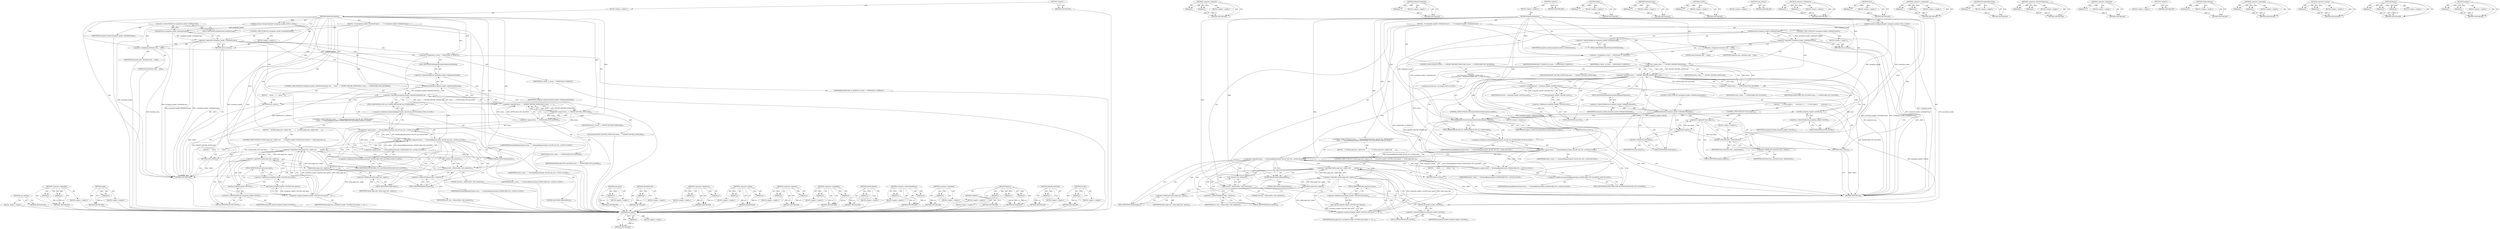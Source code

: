 digraph "emplace" {
vulnerable_162 [label=<(METHOD,web_contents)>];
vulnerable_163 [label=<(BLOCK,&lt;empty&gt;,&lt;empty&gt;)>];
vulnerable_164 [label=<(METHOD_RETURN,ANY)>];
vulnerable_116 [label=<(METHOD,&lt;operator&gt;.logicalAnd)>];
vulnerable_117 [label=<(PARAM,p1)>];
vulnerable_118 [label=<(PARAM,p2)>];
vulnerable_119 [label=<(BLOCK,&lt;empty&gt;,&lt;empty&gt;)>];
vulnerable_120 [label=<(METHOD_RETURN,ANY)>];
vulnerable_140 [label=<(METHOD,empty)>];
vulnerable_141 [label=<(PARAM,p1)>];
vulnerable_142 [label=<(BLOCK,&lt;empty&gt;,&lt;empty&gt;)>];
vulnerable_143 [label=<(METHOD_RETURN,ANY)>];
vulnerable_6 [label=<(METHOD,&lt;global&gt;)<SUB>1</SUB>>];
vulnerable_7 [label=<(BLOCK,&lt;empty&gt;,&lt;empty&gt;)<SUB>1</SUB>>];
vulnerable_8 [label=<(METHOD,DidStartNavigation)<SUB>1</SUB>>];
vulnerable_9 [label="<(PARAM,content::NavigationHandle* navigation_handle)<SUB>2</SUB>>"];
vulnerable_10 [label=<(BLOCK,{
  if (!navigation_handle-&gt;IsInMainFrame())
  ...,{
  if (!navigation_handle-&gt;IsInMainFrame())
  ...)<SUB>2</SUB>>];
vulnerable_11 [label=<(CONTROL_STRUCTURE,IF,if (!navigation_handle-&gt;IsInMainFrame()))<SUB>3</SUB>>];
vulnerable_12 [label=<(&lt;operator&gt;.logicalNot,!navigation_handle-&gt;IsInMainFrame())<SUB>3</SUB>>];
vulnerable_13 [label=<(IsInMainFrame,navigation_handle-&gt;IsInMainFrame())<SUB>3</SUB>>];
vulnerable_14 [label=<(&lt;operator&gt;.indirectFieldAccess,navigation_handle-&gt;IsInMainFrame)<SUB>3</SUB>>];
vulnerable_15 [label=<(IDENTIFIER,navigation_handle,navigation_handle-&gt;IsInMainFrame())<SUB>3</SUB>>];
vulnerable_16 [label=<(FIELD_IDENTIFIER,IsInMainFrame,IsInMainFrame)<SUB>3</SUB>>];
vulnerable_17 [label=<(BLOCK,&lt;empty&gt;,&lt;empty&gt;)<SUB>4</SUB>>];
vulnerable_18 [label=<(RETURN,return;,return;)<SUB>4</SUB>>];
vulnerable_19 [label=<(&lt;operator&gt;.assignment,download_seen_ = false)<SUB>6</SUB>>];
vulnerable_20 [label=<(IDENTIFIER,download_seen_,download_seen_ = false)<SUB>6</SUB>>];
vulnerable_21 [label=<(LITERAL,false,download_seen_ = false)<SUB>6</SUB>>];
vulnerable_22 [label=<(&lt;operator&gt;.assignment,ui_status_ = DOWNLOAD_UI_DEFAULT)<SUB>7</SUB>>];
vulnerable_23 [label=<(IDENTIFIER,ui_status_,ui_status_ = DOWNLOAD_UI_DEFAULT)<SUB>7</SUB>>];
vulnerable_24 [label=<(IDENTIFIER,DOWNLOAD_UI_DEFAULT,ui_status_ = DOWNLOAD_UI_DEFAULT)<SUB>7</SUB>>];
vulnerable_25 [label=<(CONTROL_STRUCTURE,IF,if (navigation_handle-&gt;IsRendererInitiated() &amp;&amp;
      (status_ == PROMPT_BEFORE_DOWNLOAD || status_ == DOWNLOADS_NOT_ALLOWED)))<SUB>9</SUB>>];
vulnerable_26 [label=<(&lt;operator&gt;.logicalAnd,navigation_handle-&gt;IsRendererInitiated() &amp;&amp;
   ...)<SUB>9</SUB>>];
vulnerable_27 [label=<(IsRendererInitiated,navigation_handle-&gt;IsRendererInitiated())<SUB>9</SUB>>];
vulnerable_28 [label=<(&lt;operator&gt;.indirectFieldAccess,navigation_handle-&gt;IsRendererInitiated)<SUB>9</SUB>>];
vulnerable_29 [label=<(IDENTIFIER,navigation_handle,navigation_handle-&gt;IsRendererInitiated())<SUB>9</SUB>>];
vulnerable_30 [label=<(FIELD_IDENTIFIER,IsRendererInitiated,IsRendererInitiated)<SUB>9</SUB>>];
vulnerable_31 [label=<(&lt;operator&gt;.logicalOr,status_ == PROMPT_BEFORE_DOWNLOAD || status_ ==...)<SUB>10</SUB>>];
vulnerable_32 [label=<(&lt;operator&gt;.equals,status_ == PROMPT_BEFORE_DOWNLOAD)<SUB>10</SUB>>];
vulnerable_33 [label=<(IDENTIFIER,status_,status_ == PROMPT_BEFORE_DOWNLOAD)<SUB>10</SUB>>];
vulnerable_34 [label=<(IDENTIFIER,PROMPT_BEFORE_DOWNLOAD,status_ == PROMPT_BEFORE_DOWNLOAD)<SUB>10</SUB>>];
vulnerable_35 [label=<(&lt;operator&gt;.equals,status_ == DOWNLOADS_NOT_ALLOWED)<SUB>10</SUB>>];
vulnerable_36 [label=<(IDENTIFIER,status_,status_ == DOWNLOADS_NOT_ALLOWED)<SUB>10</SUB>>];
vulnerable_37 [label=<(IDENTIFIER,DOWNLOADS_NOT_ALLOWED,status_ == DOWNLOADS_NOT_ALLOWED)<SUB>10</SUB>>];
vulnerable_38 [label=<(BLOCK,{
    return;
   },{
    return;
   })<SUB>10</SUB>>];
vulnerable_39 [label=<(RETURN,return;,return;)<SUB>11</SUB>>];
vulnerable_40 [label="<(CONTROL_STRUCTURE,IF,if (status_ == DownloadRequestLimiter::ALLOW_ALL_DOWNLOADS ||
      status_ == DownloadRequestLimiter::DOWNLOADS_NOT_ALLOWED))<SUB>14</SUB>>"];
vulnerable_41 [label="<(&lt;operator&gt;.logicalOr,status_ == DownloadRequestLimiter::ALLOW_ALL_DO...)<SUB>14</SUB>>"];
vulnerable_42 [label="<(&lt;operator&gt;.equals,status_ == DownloadRequestLimiter::ALLOW_ALL_DO...)<SUB>14</SUB>>"];
vulnerable_43 [label="<(IDENTIFIER,status_,status_ == DownloadRequestLimiter::ALLOW_ALL_DO...)<SUB>14</SUB>>"];
vulnerable_44 [label="<(&lt;operator&gt;.fieldAccess,DownloadRequestLimiter::ALLOW_ALL_DOWNLOADS)<SUB>14</SUB>>"];
vulnerable_45 [label="<(IDENTIFIER,DownloadRequestLimiter,status_ == DownloadRequestLimiter::ALLOW_ALL_DO...)<SUB>14</SUB>>"];
vulnerable_46 [label=<(FIELD_IDENTIFIER,ALLOW_ALL_DOWNLOADS,ALLOW_ALL_DOWNLOADS)<SUB>14</SUB>>];
vulnerable_47 [label="<(&lt;operator&gt;.equals,status_ == DownloadRequestLimiter::DOWNLOADS_NO...)<SUB>15</SUB>>"];
vulnerable_48 [label="<(IDENTIFIER,status_,status_ == DownloadRequestLimiter::DOWNLOADS_NO...)<SUB>15</SUB>>"];
vulnerable_49 [label="<(&lt;operator&gt;.fieldAccess,DownloadRequestLimiter::DOWNLOADS_NOT_ALLOWED)<SUB>15</SUB>>"];
vulnerable_50 [label="<(IDENTIFIER,DownloadRequestLimiter,status_ == DownloadRequestLimiter::DOWNLOADS_NO...)<SUB>15</SUB>>"];
vulnerable_51 [label=<(FIELD_IDENTIFIER,DOWNLOADS_NOT_ALLOWED,DOWNLOADS_NOT_ALLOWED)<SUB>15</SUB>>];
vulnerable_52 [label=<(BLOCK,{
    if (!initial_page_host_.empty() &amp;&amp;
      ...,{
    if (!initial_page_host_.empty() &amp;&amp;
      ...)<SUB>15</SUB>>];
vulnerable_53 [label=<(CONTROL_STRUCTURE,IF,if (!initial_page_host_.empty() &amp;&amp;
        navigation_handle-&gt;GetURL().host_piece() == initial_page_host_))<SUB>16</SUB>>];
vulnerable_54 [label=<(&lt;operator&gt;.logicalAnd,!initial_page_host_.empty() &amp;&amp;
        navigati...)<SUB>16</SUB>>];
vulnerable_55 [label=<(&lt;operator&gt;.logicalNot,!initial_page_host_.empty())<SUB>16</SUB>>];
vulnerable_56 [label=<(empty,initial_page_host_.empty())<SUB>16</SUB>>];
vulnerable_57 [label=<(&lt;operator&gt;.fieldAccess,initial_page_host_.empty)<SUB>16</SUB>>];
vulnerable_58 [label=<(IDENTIFIER,initial_page_host_,initial_page_host_.empty())<SUB>16</SUB>>];
vulnerable_59 [label=<(FIELD_IDENTIFIER,empty,empty)<SUB>16</SUB>>];
vulnerable_60 [label=<(&lt;operator&gt;.equals,navigation_handle-&gt;GetURL().host_piece() == ini...)<SUB>17</SUB>>];
vulnerable_61 [label=<(host_piece,navigation_handle-&gt;GetURL().host_piece())<SUB>17</SUB>>];
vulnerable_62 [label=<(&lt;operator&gt;.fieldAccess,navigation_handle-&gt;GetURL().host_piece)<SUB>17</SUB>>];
vulnerable_63 [label=<(GetURL,navigation_handle-&gt;GetURL())<SUB>17</SUB>>];
vulnerable_64 [label=<(&lt;operator&gt;.indirectFieldAccess,navigation_handle-&gt;GetURL)<SUB>17</SUB>>];
vulnerable_65 [label=<(IDENTIFIER,navigation_handle,navigation_handle-&gt;GetURL())<SUB>17</SUB>>];
vulnerable_66 [label=<(FIELD_IDENTIFIER,GetURL,GetURL)<SUB>17</SUB>>];
vulnerable_67 [label=<(FIELD_IDENTIFIER,host_piece,host_piece)<SUB>17</SUB>>];
vulnerable_68 [label=<(IDENTIFIER,initial_page_host_,navigation_handle-&gt;GetURL().host_piece() == ini...)<SUB>17</SUB>>];
vulnerable_69 [label=<(BLOCK,{
      return;
    },{
      return;
    })<SUB>17</SUB>>];
vulnerable_70 [label=<(RETURN,return;,return;)<SUB>18</SUB>>];
vulnerable_71 [label=<(NotifyCallbacks,NotifyCallbacks(false))<SUB>22</SUB>>];
vulnerable_72 [label=<(LITERAL,false,NotifyCallbacks(false))<SUB>22</SUB>>];
vulnerable_73 [label=<(Remove,host_-&gt;Remove(this, web_contents()))<SUB>23</SUB>>];
vulnerable_74 [label=<(&lt;operator&gt;.indirectFieldAccess,host_-&gt;Remove)<SUB>23</SUB>>];
vulnerable_75 [label=<(IDENTIFIER,host_,host_-&gt;Remove(this, web_contents()))<SUB>23</SUB>>];
vulnerable_76 [label=<(FIELD_IDENTIFIER,Remove,Remove)<SUB>23</SUB>>];
vulnerable_77 [label=<(LITERAL,this,host_-&gt;Remove(this, web_contents()))<SUB>23</SUB>>];
vulnerable_78 [label=<(web_contents,web_contents())<SUB>23</SUB>>];
vulnerable_79 [label=<(METHOD_RETURN,void)<SUB>1</SUB>>];
vulnerable_81 [label=<(METHOD_RETURN,ANY)<SUB>1</SUB>>];
vulnerable_144 [label=<(METHOD,host_piece)>];
vulnerable_145 [label=<(PARAM,p1)>];
vulnerable_146 [label=<(BLOCK,&lt;empty&gt;,&lt;empty&gt;)>];
vulnerable_147 [label=<(METHOD_RETURN,ANY)>];
vulnerable_102 [label=<(METHOD,IsInMainFrame)>];
vulnerable_103 [label=<(PARAM,p1)>];
vulnerable_104 [label=<(BLOCK,&lt;empty&gt;,&lt;empty&gt;)>];
vulnerable_105 [label=<(METHOD_RETURN,ANY)>];
vulnerable_135 [label=<(METHOD,&lt;operator&gt;.fieldAccess)>];
vulnerable_136 [label=<(PARAM,p1)>];
vulnerable_137 [label=<(PARAM,p2)>];
vulnerable_138 [label=<(BLOCK,&lt;empty&gt;,&lt;empty&gt;)>];
vulnerable_139 [label=<(METHOD_RETURN,ANY)>];
vulnerable_130 [label=<(METHOD,&lt;operator&gt;.equals)>];
vulnerable_131 [label=<(PARAM,p1)>];
vulnerable_132 [label=<(PARAM,p2)>];
vulnerable_133 [label=<(BLOCK,&lt;empty&gt;,&lt;empty&gt;)>];
vulnerable_134 [label=<(METHOD_RETURN,ANY)>];
vulnerable_125 [label=<(METHOD,&lt;operator&gt;.logicalOr)>];
vulnerable_126 [label=<(PARAM,p1)>];
vulnerable_127 [label=<(PARAM,p2)>];
vulnerable_128 [label=<(BLOCK,&lt;empty&gt;,&lt;empty&gt;)>];
vulnerable_129 [label=<(METHOD_RETURN,ANY)>];
vulnerable_111 [label=<(METHOD,&lt;operator&gt;.assignment)>];
vulnerable_112 [label=<(PARAM,p1)>];
vulnerable_113 [label=<(PARAM,p2)>];
vulnerable_114 [label=<(BLOCK,&lt;empty&gt;,&lt;empty&gt;)>];
vulnerable_115 [label=<(METHOD_RETURN,ANY)>];
vulnerable_152 [label=<(METHOD,NotifyCallbacks)>];
vulnerable_153 [label=<(PARAM,p1)>];
vulnerable_154 [label=<(BLOCK,&lt;empty&gt;,&lt;empty&gt;)>];
vulnerable_155 [label=<(METHOD_RETURN,ANY)>];
vulnerable_106 [label=<(METHOD,&lt;operator&gt;.indirectFieldAccess)>];
vulnerable_107 [label=<(PARAM,p1)>];
vulnerable_108 [label=<(PARAM,p2)>];
vulnerable_109 [label=<(BLOCK,&lt;empty&gt;,&lt;empty&gt;)>];
vulnerable_110 [label=<(METHOD_RETURN,ANY)>];
vulnerable_98 [label=<(METHOD,&lt;operator&gt;.logicalNot)>];
vulnerable_99 [label=<(PARAM,p1)>];
vulnerable_100 [label=<(BLOCK,&lt;empty&gt;,&lt;empty&gt;)>];
vulnerable_101 [label=<(METHOD_RETURN,ANY)>];
vulnerable_92 [label=<(METHOD,&lt;global&gt;)<SUB>1</SUB>>];
vulnerable_93 [label=<(BLOCK,&lt;empty&gt;,&lt;empty&gt;)>];
vulnerable_94 [label=<(METHOD_RETURN,ANY)>];
vulnerable_156 [label=<(METHOD,Remove)>];
vulnerable_157 [label=<(PARAM,p1)>];
vulnerable_158 [label=<(PARAM,p2)>];
vulnerable_159 [label=<(PARAM,p3)>];
vulnerable_160 [label=<(BLOCK,&lt;empty&gt;,&lt;empty&gt;)>];
vulnerable_161 [label=<(METHOD_RETURN,ANY)>];
vulnerable_121 [label=<(METHOD,IsRendererInitiated)>];
vulnerable_122 [label=<(PARAM,p1)>];
vulnerable_123 [label=<(BLOCK,&lt;empty&gt;,&lt;empty&gt;)>];
vulnerable_124 [label=<(METHOD_RETURN,ANY)>];
vulnerable_148 [label=<(METHOD,GetURL)>];
vulnerable_149 [label=<(PARAM,p1)>];
vulnerable_150 [label=<(BLOCK,&lt;empty&gt;,&lt;empty&gt;)>];
vulnerable_151 [label=<(METHOD_RETURN,ANY)>];
fixed_191 [label=<(METHOD,host_piece)>];
fixed_192 [label=<(PARAM,p1)>];
fixed_193 [label=<(BLOCK,&lt;empty&gt;,&lt;empty&gt;)>];
fixed_194 [label=<(METHOD_RETURN,ANY)>];
fixed_146 [label=<(METHOD,&lt;operator&gt;.logicalOr)>];
fixed_147 [label=<(PARAM,p1)>];
fixed_148 [label=<(PARAM,p2)>];
fixed_149 [label=<(BLOCK,&lt;empty&gt;,&lt;empty&gt;)>];
fixed_150 [label=<(METHOD_RETURN,ANY)>];
fixed_169 [label=<(METHOD,IsRendererInitiated)>];
fixed_170 [label=<(PARAM,p1)>];
fixed_171 [label=<(BLOCK,&lt;empty&gt;,&lt;empty&gt;)>];
fixed_172 [label=<(METHOD_RETURN,ANY)>];
fixed_6 [label=<(METHOD,&lt;global&gt;)<SUB>1</SUB>>];
fixed_7 [label=<(BLOCK,&lt;empty&gt;,&lt;empty&gt;)<SUB>1</SUB>>];
fixed_8 [label=<(METHOD,DidStartNavigation)<SUB>1</SUB>>];
fixed_9 [label="<(PARAM,content::NavigationHandle* navigation_handle)<SUB>2</SUB>>"];
fixed_10 [label=<(BLOCK,{
  if (!navigation_handle-&gt;IsInMainFrame())
  ...,{
  if (!navigation_handle-&gt;IsInMainFrame())
  ...)<SUB>2</SUB>>];
fixed_11 [label=<(CONTROL_STRUCTURE,IF,if (!navigation_handle-&gt;IsInMainFrame()))<SUB>3</SUB>>];
fixed_12 [label=<(&lt;operator&gt;.logicalNot,!navigation_handle-&gt;IsInMainFrame())<SUB>3</SUB>>];
fixed_13 [label=<(IsInMainFrame,navigation_handle-&gt;IsInMainFrame())<SUB>3</SUB>>];
fixed_14 [label=<(&lt;operator&gt;.indirectFieldAccess,navigation_handle-&gt;IsInMainFrame)<SUB>3</SUB>>];
fixed_15 [label=<(IDENTIFIER,navigation_handle,navigation_handle-&gt;IsInMainFrame())<SUB>3</SUB>>];
fixed_16 [label=<(FIELD_IDENTIFIER,IsInMainFrame,IsInMainFrame)<SUB>3</SUB>>];
fixed_17 [label=<(BLOCK,&lt;empty&gt;,&lt;empty&gt;)<SUB>4</SUB>>];
fixed_18 [label=<(RETURN,return;,return;)<SUB>4</SUB>>];
fixed_19 [label=<(&lt;operator&gt;.assignment,download_seen_ = false)<SUB>6</SUB>>];
fixed_20 [label=<(IDENTIFIER,download_seen_,download_seen_ = false)<SUB>6</SUB>>];
fixed_21 [label=<(LITERAL,false,download_seen_ = false)<SUB>6</SUB>>];
fixed_22 [label=<(&lt;operator&gt;.assignment,ui_status_ = DOWNLOAD_UI_DEFAULT)<SUB>7</SUB>>];
fixed_23 [label=<(IDENTIFIER,ui_status_,ui_status_ = DOWNLOAD_UI_DEFAULT)<SUB>7</SUB>>];
fixed_24 [label=<(IDENTIFIER,DOWNLOAD_UI_DEFAULT,ui_status_ = DOWNLOAD_UI_DEFAULT)<SUB>7</SUB>>];
fixed_25 [label=<(CONTROL_STRUCTURE,IF,if (status_ == PROMPT_BEFORE_DOWNLOAD || status_ == DOWNLOADS_NOT_ALLOWED))<SUB>9</SUB>>];
fixed_26 [label=<(&lt;operator&gt;.logicalOr,status_ == PROMPT_BEFORE_DOWNLOAD || status_ ==...)<SUB>9</SUB>>];
fixed_27 [label=<(&lt;operator&gt;.equals,status_ == PROMPT_BEFORE_DOWNLOAD)<SUB>9</SUB>>];
fixed_28 [label=<(IDENTIFIER,status_,status_ == PROMPT_BEFORE_DOWNLOAD)<SUB>9</SUB>>];
fixed_29 [label=<(IDENTIFIER,PROMPT_BEFORE_DOWNLOAD,status_ == PROMPT_BEFORE_DOWNLOAD)<SUB>9</SUB>>];
fixed_30 [label=<(&lt;operator&gt;.equals,status_ == DOWNLOADS_NOT_ALLOWED)<SUB>9</SUB>>];
fixed_31 [label=<(IDENTIFIER,status_,status_ == DOWNLOADS_NOT_ALLOWED)<SUB>9</SUB>>];
fixed_32 [label=<(IDENTIFIER,DOWNLOADS_NOT_ALLOWED,status_ == DOWNLOADS_NOT_ALLOWED)<SUB>9</SUB>>];
fixed_33 [label="<(BLOCK,{
    std::string host = navigation_handle-&gt;Get...,{
    std::string host = navigation_handle-&gt;Get...)<SUB>9</SUB>>"];
fixed_34 [label="<(LOCAL,std.string host: std.string)<SUB>10</SUB>>"];
fixed_35 [label=<(&lt;operator&gt;.assignment,host = navigation_handle-&gt;GetURL().host())<SUB>10</SUB>>];
fixed_36 [label=<(IDENTIFIER,host,host = navigation_handle-&gt;GetURL().host())<SUB>10</SUB>>];
fixed_37 [label=<(host,navigation_handle-&gt;GetURL().host())<SUB>10</SUB>>];
fixed_38 [label=<(&lt;operator&gt;.fieldAccess,navigation_handle-&gt;GetURL().host)<SUB>10</SUB>>];
fixed_39 [label=<(GetURL,navigation_handle-&gt;GetURL())<SUB>10</SUB>>];
fixed_40 [label=<(&lt;operator&gt;.indirectFieldAccess,navigation_handle-&gt;GetURL)<SUB>10</SUB>>];
fixed_41 [label=<(IDENTIFIER,navigation_handle,navigation_handle-&gt;GetURL())<SUB>10</SUB>>];
fixed_42 [label=<(FIELD_IDENTIFIER,GetURL,GetURL)<SUB>10</SUB>>];
fixed_43 [label=<(FIELD_IDENTIFIER,host,host)<SUB>10</SUB>>];
fixed_44 [label=<(CONTROL_STRUCTURE,IF,if (navigation_handle-&gt;IsRendererInitiated()))<SUB>15</SUB>>];
fixed_45 [label=<(IsRendererInitiated,navigation_handle-&gt;IsRendererInitiated())<SUB>15</SUB>>];
fixed_46 [label=<(&lt;operator&gt;.indirectFieldAccess,navigation_handle-&gt;IsRendererInitiated)<SUB>15</SUB>>];
fixed_47 [label=<(IDENTIFIER,navigation_handle,navigation_handle-&gt;IsRendererInitiated())<SUB>15</SUB>>];
fixed_48 [label=<(FIELD_IDENTIFIER,IsRendererInitiated,IsRendererInitiated)<SUB>15</SUB>>];
fixed_49 [label=<(BLOCK,{
      if (!host.empty())
        restricted_h...,{
      if (!host.empty())
        restricted_h...)<SUB>15</SUB>>];
fixed_50 [label=<(CONTROL_STRUCTURE,IF,if (!host.empty()))<SUB>16</SUB>>];
fixed_51 [label=<(&lt;operator&gt;.logicalNot,!host.empty())<SUB>16</SUB>>];
fixed_52 [label=<(empty,host.empty())<SUB>16</SUB>>];
fixed_53 [label=<(&lt;operator&gt;.fieldAccess,host.empty)<SUB>16</SUB>>];
fixed_54 [label=<(IDENTIFIER,host,host.empty())<SUB>16</SUB>>];
fixed_55 [label=<(FIELD_IDENTIFIER,empty,empty)<SUB>16</SUB>>];
fixed_56 [label=<(BLOCK,&lt;empty&gt;,&lt;empty&gt;)<SUB>17</SUB>>];
fixed_57 [label=<(emplace,restricted_hosts_.emplace(host))<SUB>17</SUB>>];
fixed_58 [label=<(&lt;operator&gt;.fieldAccess,restricted_hosts_.emplace)<SUB>17</SUB>>];
fixed_59 [label=<(IDENTIFIER,restricted_hosts_,restricted_hosts_.emplace(host))<SUB>17</SUB>>];
fixed_60 [label=<(FIELD_IDENTIFIER,emplace,emplace)<SUB>17</SUB>>];
fixed_61 [label=<(IDENTIFIER,host,restricted_hosts_.emplace(host))<SUB>17</SUB>>];
fixed_62 [label=<(RETURN,return;,return;)<SUB>18</SUB>>];
fixed_63 [label=<(CONTROL_STRUCTURE,IF,if (IsNavigationRestricted(navigation_handle)))<SUB>24</SUB>>];
fixed_64 [label=<(IsNavigationRestricted,IsNavigationRestricted(navigation_handle))<SUB>24</SUB>>];
fixed_65 [label=<(IDENTIFIER,navigation_handle,IsNavigationRestricted(navigation_handle))<SUB>24</SUB>>];
fixed_66 [label=<(BLOCK,&lt;empty&gt;,&lt;empty&gt;)<SUB>25</SUB>>];
fixed_67 [label=<(RETURN,return;,return;)<SUB>25</SUB>>];
fixed_68 [label="<(CONTROL_STRUCTURE,IF,if (status_ == DownloadRequestLimiter::ALLOW_ALL_DOWNLOADS ||
      status_ == DownloadRequestLimiter::DOWNLOADS_NOT_ALLOWED))<SUB>28</SUB>>"];
fixed_69 [label="<(&lt;operator&gt;.logicalOr,status_ == DownloadRequestLimiter::ALLOW_ALL_DO...)<SUB>28</SUB>>"];
fixed_70 [label="<(&lt;operator&gt;.equals,status_ == DownloadRequestLimiter::ALLOW_ALL_DO...)<SUB>28</SUB>>"];
fixed_71 [label="<(IDENTIFIER,status_,status_ == DownloadRequestLimiter::ALLOW_ALL_DO...)<SUB>28</SUB>>"];
fixed_72 [label="<(&lt;operator&gt;.fieldAccess,DownloadRequestLimiter::ALLOW_ALL_DOWNLOADS)<SUB>28</SUB>>"];
fixed_73 [label="<(IDENTIFIER,DownloadRequestLimiter,status_ == DownloadRequestLimiter::ALLOW_ALL_DO...)<SUB>28</SUB>>"];
fixed_74 [label=<(FIELD_IDENTIFIER,ALLOW_ALL_DOWNLOADS,ALLOW_ALL_DOWNLOADS)<SUB>28</SUB>>];
fixed_75 [label="<(&lt;operator&gt;.equals,status_ == DownloadRequestLimiter::DOWNLOADS_NO...)<SUB>29</SUB>>"];
fixed_76 [label="<(IDENTIFIER,status_,status_ == DownloadRequestLimiter::DOWNLOADS_NO...)<SUB>29</SUB>>"];
fixed_77 [label="<(&lt;operator&gt;.fieldAccess,DownloadRequestLimiter::DOWNLOADS_NOT_ALLOWED)<SUB>29</SUB>>"];
fixed_78 [label="<(IDENTIFIER,DownloadRequestLimiter,status_ == DownloadRequestLimiter::DOWNLOADS_NO...)<SUB>29</SUB>>"];
fixed_79 [label=<(FIELD_IDENTIFIER,DOWNLOADS_NOT_ALLOWED,DOWNLOADS_NOT_ALLOWED)<SUB>29</SUB>>];
fixed_80 [label=<(BLOCK,{
    if (!initial_page_host_.empty() &amp;&amp;
      ...,{
    if (!initial_page_host_.empty() &amp;&amp;
      ...)<SUB>29</SUB>>];
fixed_81 [label=<(CONTROL_STRUCTURE,IF,if (!initial_page_host_.empty() &amp;&amp;
        navigation_handle-&gt;GetURL().host_piece() == initial_page_host_))<SUB>30</SUB>>];
fixed_82 [label=<(&lt;operator&gt;.logicalAnd,!initial_page_host_.empty() &amp;&amp;
        navigati...)<SUB>30</SUB>>];
fixed_83 [label=<(&lt;operator&gt;.logicalNot,!initial_page_host_.empty())<SUB>30</SUB>>];
fixed_84 [label=<(empty,initial_page_host_.empty())<SUB>30</SUB>>];
fixed_85 [label=<(&lt;operator&gt;.fieldAccess,initial_page_host_.empty)<SUB>30</SUB>>];
fixed_86 [label=<(IDENTIFIER,initial_page_host_,initial_page_host_.empty())<SUB>30</SUB>>];
fixed_87 [label=<(FIELD_IDENTIFIER,empty,empty)<SUB>30</SUB>>];
fixed_88 [label=<(&lt;operator&gt;.equals,navigation_handle-&gt;GetURL().host_piece() == ini...)<SUB>31</SUB>>];
fixed_89 [label=<(host_piece,navigation_handle-&gt;GetURL().host_piece())<SUB>31</SUB>>];
fixed_90 [label=<(&lt;operator&gt;.fieldAccess,navigation_handle-&gt;GetURL().host_piece)<SUB>31</SUB>>];
fixed_91 [label=<(GetURL,navigation_handle-&gt;GetURL())<SUB>31</SUB>>];
fixed_92 [label=<(&lt;operator&gt;.indirectFieldAccess,navigation_handle-&gt;GetURL)<SUB>31</SUB>>];
fixed_93 [label=<(IDENTIFIER,navigation_handle,navigation_handle-&gt;GetURL())<SUB>31</SUB>>];
fixed_94 [label=<(FIELD_IDENTIFIER,GetURL,GetURL)<SUB>31</SUB>>];
fixed_95 [label=<(FIELD_IDENTIFIER,host_piece,host_piece)<SUB>31</SUB>>];
fixed_96 [label=<(IDENTIFIER,initial_page_host_,navigation_handle-&gt;GetURL().host_piece() == ini...)<SUB>31</SUB>>];
fixed_97 [label=<(BLOCK,{
      return;
    },{
      return;
    })<SUB>31</SUB>>];
fixed_98 [label=<(RETURN,return;,return;)<SUB>32</SUB>>];
fixed_99 [label=<(NotifyCallbacks,NotifyCallbacks(false))<SUB>36</SUB>>];
fixed_100 [label=<(LITERAL,false,NotifyCallbacks(false))<SUB>36</SUB>>];
fixed_101 [label=<(Remove,host_-&gt;Remove(this, web_contents()))<SUB>37</SUB>>];
fixed_102 [label=<(&lt;operator&gt;.indirectFieldAccess,host_-&gt;Remove)<SUB>37</SUB>>];
fixed_103 [label=<(IDENTIFIER,host_,host_-&gt;Remove(this, web_contents()))<SUB>37</SUB>>];
fixed_104 [label=<(FIELD_IDENTIFIER,Remove,Remove)<SUB>37</SUB>>];
fixed_105 [label=<(LITERAL,this,host_-&gt;Remove(this, web_contents()))<SUB>37</SUB>>];
fixed_106 [label=<(web_contents,web_contents())<SUB>37</SUB>>];
fixed_107 [label=<(METHOD_RETURN,void)<SUB>1</SUB>>];
fixed_109 [label=<(METHOD_RETURN,ANY)<SUB>1</SUB>>];
fixed_173 [label=<(METHOD,empty)>];
fixed_174 [label=<(PARAM,p1)>];
fixed_175 [label=<(BLOCK,&lt;empty&gt;,&lt;empty&gt;)>];
fixed_176 [label=<(METHOD_RETURN,ANY)>];
fixed_132 [label=<(METHOD,IsInMainFrame)>];
fixed_133 [label=<(PARAM,p1)>];
fixed_134 [label=<(BLOCK,&lt;empty&gt;,&lt;empty&gt;)>];
fixed_135 [label=<(METHOD_RETURN,ANY)>];
fixed_165 [label=<(METHOD,GetURL)>];
fixed_166 [label=<(PARAM,p1)>];
fixed_167 [label=<(BLOCK,&lt;empty&gt;,&lt;empty&gt;)>];
fixed_168 [label=<(METHOD_RETURN,ANY)>];
fixed_205 [label=<(METHOD,web_contents)>];
fixed_206 [label=<(BLOCK,&lt;empty&gt;,&lt;empty&gt;)>];
fixed_207 [label=<(METHOD_RETURN,ANY)>];
fixed_160 [label=<(METHOD,&lt;operator&gt;.fieldAccess)>];
fixed_161 [label=<(PARAM,p1)>];
fixed_162 [label=<(PARAM,p2)>];
fixed_163 [label=<(BLOCK,&lt;empty&gt;,&lt;empty&gt;)>];
fixed_164 [label=<(METHOD_RETURN,ANY)>];
fixed_156 [label=<(METHOD,host)>];
fixed_157 [label=<(PARAM,p1)>];
fixed_158 [label=<(BLOCK,&lt;empty&gt;,&lt;empty&gt;)>];
fixed_159 [label=<(METHOD_RETURN,ANY)>];
fixed_141 [label=<(METHOD,&lt;operator&gt;.assignment)>];
fixed_142 [label=<(PARAM,p1)>];
fixed_143 [label=<(PARAM,p2)>];
fixed_144 [label=<(BLOCK,&lt;empty&gt;,&lt;empty&gt;)>];
fixed_145 [label=<(METHOD_RETURN,ANY)>];
fixed_182 [label=<(METHOD,IsNavigationRestricted)>];
fixed_183 [label=<(PARAM,p1)>];
fixed_184 [label=<(BLOCK,&lt;empty&gt;,&lt;empty&gt;)>];
fixed_185 [label=<(METHOD_RETURN,ANY)>];
fixed_136 [label=<(METHOD,&lt;operator&gt;.indirectFieldAccess)>];
fixed_137 [label=<(PARAM,p1)>];
fixed_138 [label=<(PARAM,p2)>];
fixed_139 [label=<(BLOCK,&lt;empty&gt;,&lt;empty&gt;)>];
fixed_140 [label=<(METHOD_RETURN,ANY)>];
fixed_128 [label=<(METHOD,&lt;operator&gt;.logicalNot)>];
fixed_129 [label=<(PARAM,p1)>];
fixed_130 [label=<(BLOCK,&lt;empty&gt;,&lt;empty&gt;)>];
fixed_131 [label=<(METHOD_RETURN,ANY)>];
fixed_122 [label=<(METHOD,&lt;global&gt;)<SUB>1</SUB>>];
fixed_123 [label=<(BLOCK,&lt;empty&gt;,&lt;empty&gt;)>];
fixed_124 [label=<(METHOD_RETURN,ANY)>];
fixed_195 [label=<(METHOD,NotifyCallbacks)>];
fixed_196 [label=<(PARAM,p1)>];
fixed_197 [label=<(BLOCK,&lt;empty&gt;,&lt;empty&gt;)>];
fixed_198 [label=<(METHOD_RETURN,ANY)>];
fixed_186 [label=<(METHOD,&lt;operator&gt;.logicalAnd)>];
fixed_187 [label=<(PARAM,p1)>];
fixed_188 [label=<(PARAM,p2)>];
fixed_189 [label=<(BLOCK,&lt;empty&gt;,&lt;empty&gt;)>];
fixed_190 [label=<(METHOD_RETURN,ANY)>];
fixed_151 [label=<(METHOD,&lt;operator&gt;.equals)>];
fixed_152 [label=<(PARAM,p1)>];
fixed_153 [label=<(PARAM,p2)>];
fixed_154 [label=<(BLOCK,&lt;empty&gt;,&lt;empty&gt;)>];
fixed_155 [label=<(METHOD_RETURN,ANY)>];
fixed_199 [label=<(METHOD,Remove)>];
fixed_200 [label=<(PARAM,p1)>];
fixed_201 [label=<(PARAM,p2)>];
fixed_202 [label=<(PARAM,p3)>];
fixed_203 [label=<(BLOCK,&lt;empty&gt;,&lt;empty&gt;)>];
fixed_204 [label=<(METHOD_RETURN,ANY)>];
fixed_177 [label=<(METHOD,emplace)>];
fixed_178 [label=<(PARAM,p1)>];
fixed_179 [label=<(PARAM,p2)>];
fixed_180 [label=<(BLOCK,&lt;empty&gt;,&lt;empty&gt;)>];
fixed_181 [label=<(METHOD_RETURN,ANY)>];
vulnerable_162 -> vulnerable_163  [key=0, label="AST: "];
vulnerable_162 -> vulnerable_164  [key=0, label="AST: "];
vulnerable_162 -> vulnerable_164  [key=1, label="CFG: "];
vulnerable_163 -> fixed_191  [key=0];
vulnerable_164 -> fixed_191  [key=0];
vulnerable_116 -> vulnerable_117  [key=0, label="AST: "];
vulnerable_116 -> vulnerable_117  [key=1, label="DDG: "];
vulnerable_116 -> vulnerable_119  [key=0, label="AST: "];
vulnerable_116 -> vulnerable_118  [key=0, label="AST: "];
vulnerable_116 -> vulnerable_118  [key=1, label="DDG: "];
vulnerable_116 -> vulnerable_120  [key=0, label="AST: "];
vulnerable_116 -> vulnerable_120  [key=1, label="CFG: "];
vulnerable_117 -> vulnerable_120  [key=0, label="DDG: p1"];
vulnerable_118 -> vulnerable_120  [key=0, label="DDG: p2"];
vulnerable_119 -> fixed_191  [key=0];
vulnerable_120 -> fixed_191  [key=0];
vulnerable_140 -> vulnerable_141  [key=0, label="AST: "];
vulnerable_140 -> vulnerable_141  [key=1, label="DDG: "];
vulnerable_140 -> vulnerable_142  [key=0, label="AST: "];
vulnerable_140 -> vulnerable_143  [key=0, label="AST: "];
vulnerable_140 -> vulnerable_143  [key=1, label="CFG: "];
vulnerable_141 -> vulnerable_143  [key=0, label="DDG: p1"];
vulnerable_142 -> fixed_191  [key=0];
vulnerable_143 -> fixed_191  [key=0];
vulnerable_6 -> vulnerable_7  [key=0, label="AST: "];
vulnerable_6 -> vulnerable_81  [key=0, label="AST: "];
vulnerable_6 -> vulnerable_81  [key=1, label="CFG: "];
vulnerable_7 -> vulnerable_8  [key=0, label="AST: "];
vulnerable_8 -> vulnerable_9  [key=0, label="AST: "];
vulnerable_8 -> vulnerable_9  [key=1, label="DDG: "];
vulnerable_8 -> vulnerable_10  [key=0, label="AST: "];
vulnerable_8 -> vulnerable_79  [key=0, label="AST: "];
vulnerable_8 -> vulnerable_16  [key=0, label="CFG: "];
vulnerable_8 -> vulnerable_19  [key=0, label="DDG: "];
vulnerable_8 -> vulnerable_22  [key=0, label="DDG: "];
vulnerable_8 -> vulnerable_71  [key=0, label="DDG: "];
vulnerable_8 -> vulnerable_73  [key=0, label="DDG: "];
vulnerable_8 -> vulnerable_18  [key=0, label="DDG: "];
vulnerable_8 -> vulnerable_39  [key=0, label="DDG: "];
vulnerable_8 -> vulnerable_42  [key=0, label="DDG: "];
vulnerable_8 -> vulnerable_47  [key=0, label="DDG: "];
vulnerable_8 -> vulnerable_32  [key=0, label="DDG: "];
vulnerable_8 -> vulnerable_35  [key=0, label="DDG: "];
vulnerable_8 -> vulnerable_70  [key=0, label="DDG: "];
vulnerable_8 -> vulnerable_60  [key=0, label="DDG: "];
vulnerable_9 -> vulnerable_79  [key=0, label="DDG: navigation_handle"];
vulnerable_9 -> vulnerable_13  [key=0, label="DDG: navigation_handle"];
vulnerable_9 -> vulnerable_27  [key=0, label="DDG: navigation_handle"];
vulnerable_9 -> vulnerable_63  [key=0, label="DDG: navigation_handle"];
vulnerable_10 -> vulnerable_11  [key=0, label="AST: "];
vulnerable_10 -> vulnerable_19  [key=0, label="AST: "];
vulnerable_10 -> vulnerable_22  [key=0, label="AST: "];
vulnerable_10 -> vulnerable_25  [key=0, label="AST: "];
vulnerable_10 -> vulnerable_40  [key=0, label="AST: "];
vulnerable_10 -> vulnerable_71  [key=0, label="AST: "];
vulnerable_10 -> vulnerable_73  [key=0, label="AST: "];
vulnerable_11 -> vulnerable_12  [key=0, label="AST: "];
vulnerable_11 -> vulnerable_17  [key=0, label="AST: "];
vulnerable_12 -> vulnerable_13  [key=0, label="AST: "];
vulnerable_12 -> vulnerable_18  [key=0, label="CFG: "];
vulnerable_12 -> vulnerable_18  [key=1, label="CDG: "];
vulnerable_12 -> vulnerable_19  [key=0, label="CFG: "];
vulnerable_12 -> vulnerable_19  [key=1, label="CDG: "];
vulnerable_12 -> vulnerable_79  [key=0, label="DDG: navigation_handle-&gt;IsInMainFrame()"];
vulnerable_12 -> vulnerable_79  [key=1, label="DDG: !navigation_handle-&gt;IsInMainFrame()"];
vulnerable_12 -> vulnerable_30  [key=0, label="CDG: "];
vulnerable_12 -> vulnerable_26  [key=0, label="CDG: "];
vulnerable_12 -> vulnerable_28  [key=0, label="CDG: "];
vulnerable_12 -> vulnerable_22  [key=0, label="CDG: "];
vulnerable_12 -> vulnerable_27  [key=0, label="CDG: "];
vulnerable_13 -> vulnerable_14  [key=0, label="AST: "];
vulnerable_13 -> vulnerable_12  [key=0, label="CFG: "];
vulnerable_13 -> vulnerable_12  [key=1, label="DDG: navigation_handle-&gt;IsInMainFrame"];
vulnerable_13 -> vulnerable_79  [key=0, label="DDG: navigation_handle-&gt;IsInMainFrame"];
vulnerable_14 -> vulnerable_15  [key=0, label="AST: "];
vulnerable_14 -> vulnerable_16  [key=0, label="AST: "];
vulnerable_14 -> vulnerable_13  [key=0, label="CFG: "];
vulnerable_15 -> fixed_191  [key=0];
vulnerable_16 -> vulnerable_14  [key=0, label="CFG: "];
vulnerable_17 -> vulnerable_18  [key=0, label="AST: "];
vulnerable_18 -> vulnerable_79  [key=0, label="CFG: "];
vulnerable_18 -> vulnerable_79  [key=1, label="DDG: &lt;RET&gt;"];
vulnerable_19 -> vulnerable_20  [key=0, label="AST: "];
vulnerable_19 -> vulnerable_21  [key=0, label="AST: "];
vulnerable_19 -> vulnerable_22  [key=0, label="CFG: "];
vulnerable_19 -> vulnerable_79  [key=0, label="DDG: download_seen_"];
vulnerable_20 -> fixed_191  [key=0];
vulnerable_21 -> fixed_191  [key=0];
vulnerable_22 -> vulnerable_23  [key=0, label="AST: "];
vulnerable_22 -> vulnerable_24  [key=0, label="AST: "];
vulnerable_22 -> vulnerable_30  [key=0, label="CFG: "];
vulnerable_22 -> vulnerable_79  [key=0, label="DDG: DOWNLOAD_UI_DEFAULT"];
vulnerable_23 -> fixed_191  [key=0];
vulnerable_24 -> fixed_191  [key=0];
vulnerable_25 -> vulnerable_26  [key=0, label="AST: "];
vulnerable_25 -> vulnerable_38  [key=0, label="AST: "];
vulnerable_26 -> vulnerable_27  [key=0, label="AST: "];
vulnerable_26 -> vulnerable_31  [key=0, label="AST: "];
vulnerable_26 -> vulnerable_39  [key=0, label="CFG: "];
vulnerable_26 -> vulnerable_39  [key=1, label="CDG: "];
vulnerable_26 -> vulnerable_46  [key=0, label="CFG: "];
vulnerable_26 -> vulnerable_46  [key=1, label="CDG: "];
vulnerable_26 -> vulnerable_42  [key=0, label="CDG: "];
vulnerable_26 -> vulnerable_44  [key=0, label="CDG: "];
vulnerable_26 -> vulnerable_41  [key=0, label="CDG: "];
vulnerable_27 -> vulnerable_28  [key=0, label="AST: "];
vulnerable_27 -> vulnerable_26  [key=0, label="CFG: "];
vulnerable_27 -> vulnerable_26  [key=1, label="DDG: navigation_handle-&gt;IsRendererInitiated"];
vulnerable_27 -> vulnerable_32  [key=0, label="CFG: "];
vulnerable_27 -> vulnerable_32  [key=1, label="CDG: "];
vulnerable_27 -> vulnerable_31  [key=0, label="CDG: "];
vulnerable_28 -> vulnerable_29  [key=0, label="AST: "];
vulnerable_28 -> vulnerable_30  [key=0, label="AST: "];
vulnerable_28 -> vulnerable_27  [key=0, label="CFG: "];
vulnerable_29 -> fixed_191  [key=0];
vulnerable_30 -> vulnerable_28  [key=0, label="CFG: "];
vulnerable_31 -> vulnerable_32  [key=0, label="AST: "];
vulnerable_31 -> vulnerable_35  [key=0, label="AST: "];
vulnerable_31 -> vulnerable_26  [key=0, label="CFG: "];
vulnerable_31 -> vulnerable_26  [key=1, label="DDG: status_ == PROMPT_BEFORE_DOWNLOAD"];
vulnerable_31 -> vulnerable_26  [key=2, label="DDG: status_ == DOWNLOADS_NOT_ALLOWED"];
vulnerable_32 -> vulnerable_33  [key=0, label="AST: "];
vulnerable_32 -> vulnerable_34  [key=0, label="AST: "];
vulnerable_32 -> vulnerable_31  [key=0, label="CFG: "];
vulnerable_32 -> vulnerable_31  [key=1, label="DDG: status_"];
vulnerable_32 -> vulnerable_31  [key=2, label="DDG: PROMPT_BEFORE_DOWNLOAD"];
vulnerable_32 -> vulnerable_35  [key=0, label="CFG: "];
vulnerable_32 -> vulnerable_35  [key=1, label="DDG: status_"];
vulnerable_32 -> vulnerable_35  [key=2, label="CDG: "];
vulnerable_32 -> vulnerable_79  [key=0, label="DDG: PROMPT_BEFORE_DOWNLOAD"];
vulnerable_32 -> vulnerable_42  [key=0, label="DDG: status_"];
vulnerable_33 -> fixed_191  [key=0];
vulnerable_34 -> fixed_191  [key=0];
vulnerable_35 -> vulnerable_36  [key=0, label="AST: "];
vulnerable_35 -> vulnerable_37  [key=0, label="AST: "];
vulnerable_35 -> vulnerable_31  [key=0, label="CFG: "];
vulnerable_35 -> vulnerable_31  [key=1, label="DDG: status_"];
vulnerable_35 -> vulnerable_31  [key=2, label="DDG: DOWNLOADS_NOT_ALLOWED"];
vulnerable_35 -> vulnerable_79  [key=0, label="DDG: DOWNLOADS_NOT_ALLOWED"];
vulnerable_35 -> vulnerable_42  [key=0, label="DDG: status_"];
vulnerable_36 -> fixed_191  [key=0];
vulnerable_37 -> fixed_191  [key=0];
vulnerable_38 -> vulnerable_39  [key=0, label="AST: "];
vulnerable_39 -> vulnerable_79  [key=0, label="CFG: "];
vulnerable_39 -> vulnerable_79  [key=1, label="DDG: &lt;RET&gt;"];
vulnerable_40 -> vulnerable_41  [key=0, label="AST: "];
vulnerable_40 -> vulnerable_52  [key=0, label="AST: "];
vulnerable_41 -> vulnerable_42  [key=0, label="AST: "];
vulnerable_41 -> vulnerable_47  [key=0, label="AST: "];
vulnerable_41 -> vulnerable_59  [key=0, label="CFG: "];
vulnerable_41 -> vulnerable_59  [key=1, label="CDG: "];
vulnerable_41 -> vulnerable_71  [key=0, label="CFG: "];
vulnerable_41 -> vulnerable_71  [key=1, label="CDG: "];
vulnerable_41 -> vulnerable_73  [key=0, label="CDG: "];
vulnerable_41 -> vulnerable_57  [key=0, label="CDG: "];
vulnerable_41 -> vulnerable_56  [key=0, label="CDG: "];
vulnerable_41 -> vulnerable_74  [key=0, label="CDG: "];
vulnerable_41 -> vulnerable_76  [key=0, label="CDG: "];
vulnerable_41 -> vulnerable_54  [key=0, label="CDG: "];
vulnerable_41 -> vulnerable_55  [key=0, label="CDG: "];
vulnerable_41 -> vulnerable_78  [key=0, label="CDG: "];
vulnerable_42 -> vulnerable_43  [key=0, label="AST: "];
vulnerable_42 -> vulnerable_44  [key=0, label="AST: "];
vulnerable_42 -> vulnerable_41  [key=0, label="CFG: "];
vulnerable_42 -> vulnerable_41  [key=1, label="DDG: status_"];
vulnerable_42 -> vulnerable_41  [key=2, label="DDG: DownloadRequestLimiter::ALLOW_ALL_DOWNLOADS"];
vulnerable_42 -> vulnerable_51  [key=0, label="CFG: "];
vulnerable_42 -> vulnerable_51  [key=1, label="CDG: "];
vulnerable_42 -> vulnerable_47  [key=0, label="DDG: status_"];
vulnerable_42 -> vulnerable_47  [key=1, label="CDG: "];
vulnerable_42 -> vulnerable_49  [key=0, label="CDG: "];
vulnerable_43 -> fixed_191  [key=0];
vulnerable_44 -> vulnerable_45  [key=0, label="AST: "];
vulnerable_44 -> vulnerable_46  [key=0, label="AST: "];
vulnerable_44 -> vulnerable_42  [key=0, label="CFG: "];
vulnerable_45 -> fixed_191  [key=0];
vulnerable_46 -> vulnerable_44  [key=0, label="CFG: "];
vulnerable_47 -> vulnerable_48  [key=0, label="AST: "];
vulnerable_47 -> vulnerable_49  [key=0, label="AST: "];
vulnerable_47 -> vulnerable_41  [key=0, label="CFG: "];
vulnerable_47 -> vulnerable_41  [key=1, label="DDG: status_"];
vulnerable_47 -> vulnerable_41  [key=2, label="DDG: DownloadRequestLimiter::DOWNLOADS_NOT_ALLOWED"];
vulnerable_48 -> fixed_191  [key=0];
vulnerable_49 -> vulnerable_50  [key=0, label="AST: "];
vulnerable_49 -> vulnerable_51  [key=0, label="AST: "];
vulnerable_49 -> vulnerable_47  [key=0, label="CFG: "];
vulnerable_50 -> fixed_191  [key=0];
vulnerable_51 -> vulnerable_49  [key=0, label="CFG: "];
vulnerable_52 -> vulnerable_53  [key=0, label="AST: "];
vulnerable_53 -> vulnerable_54  [key=0, label="AST: "];
vulnerable_53 -> vulnerable_69  [key=0, label="AST: "];
vulnerable_54 -> vulnerable_55  [key=0, label="AST: "];
vulnerable_54 -> vulnerable_60  [key=0, label="AST: "];
vulnerable_54 -> vulnerable_70  [key=0, label="CFG: "];
vulnerable_54 -> vulnerable_70  [key=1, label="CDG: "];
vulnerable_54 -> vulnerable_71  [key=0, label="CFG: "];
vulnerable_54 -> vulnerable_71  [key=1, label="CDG: "];
vulnerable_54 -> vulnerable_73  [key=0, label="CDG: "];
vulnerable_54 -> vulnerable_74  [key=0, label="CDG: "];
vulnerable_54 -> vulnerable_76  [key=0, label="CDG: "];
vulnerable_54 -> vulnerable_78  [key=0, label="CDG: "];
vulnerable_55 -> vulnerable_56  [key=0, label="AST: "];
vulnerable_55 -> vulnerable_54  [key=0, label="CFG: "];
vulnerable_55 -> vulnerable_54  [key=1, label="DDG: initial_page_host_.empty()"];
vulnerable_55 -> vulnerable_66  [key=0, label="CFG: "];
vulnerable_55 -> vulnerable_66  [key=1, label="CDG: "];
vulnerable_55 -> vulnerable_60  [key=0, label="CDG: "];
vulnerable_55 -> vulnerable_64  [key=0, label="CDG: "];
vulnerable_55 -> vulnerable_67  [key=0, label="CDG: "];
vulnerable_55 -> vulnerable_61  [key=0, label="CDG: "];
vulnerable_55 -> vulnerable_63  [key=0, label="CDG: "];
vulnerable_55 -> vulnerable_62  [key=0, label="CDG: "];
vulnerable_56 -> vulnerable_57  [key=0, label="AST: "];
vulnerable_56 -> vulnerable_55  [key=0, label="CFG: "];
vulnerable_56 -> vulnerable_55  [key=1, label="DDG: initial_page_host_.empty"];
vulnerable_56 -> vulnerable_60  [key=0, label="DDG: initial_page_host_.empty"];
vulnerable_57 -> vulnerable_58  [key=0, label="AST: "];
vulnerable_57 -> vulnerable_59  [key=0, label="AST: "];
vulnerable_57 -> vulnerable_56  [key=0, label="CFG: "];
vulnerable_58 -> fixed_191  [key=0];
vulnerable_59 -> vulnerable_57  [key=0, label="CFG: "];
vulnerable_60 -> vulnerable_61  [key=0, label="AST: "];
vulnerable_60 -> vulnerable_68  [key=0, label="AST: "];
vulnerable_60 -> vulnerable_54  [key=0, label="CFG: "];
vulnerable_60 -> vulnerable_54  [key=1, label="DDG: navigation_handle-&gt;GetURL().host_piece()"];
vulnerable_60 -> vulnerable_54  [key=2, label="DDG: initial_page_host_"];
vulnerable_61 -> vulnerable_62  [key=0, label="AST: "];
vulnerable_61 -> vulnerable_60  [key=0, label="CFG: "];
vulnerable_61 -> vulnerable_60  [key=1, label="DDG: navigation_handle-&gt;GetURL().host_piece"];
vulnerable_62 -> vulnerable_63  [key=0, label="AST: "];
vulnerable_62 -> vulnerable_67  [key=0, label="AST: "];
vulnerable_62 -> vulnerable_61  [key=0, label="CFG: "];
vulnerable_63 -> vulnerable_64  [key=0, label="AST: "];
vulnerable_63 -> vulnerable_67  [key=0, label="CFG: "];
vulnerable_64 -> vulnerable_65  [key=0, label="AST: "];
vulnerable_64 -> vulnerable_66  [key=0, label="AST: "];
vulnerable_64 -> vulnerable_63  [key=0, label="CFG: "];
vulnerable_65 -> fixed_191  [key=0];
vulnerable_66 -> vulnerable_64  [key=0, label="CFG: "];
vulnerable_67 -> vulnerable_62  [key=0, label="CFG: "];
vulnerable_68 -> fixed_191  [key=0];
vulnerable_69 -> vulnerable_70  [key=0, label="AST: "];
vulnerable_70 -> vulnerable_79  [key=0, label="CFG: "];
vulnerable_70 -> vulnerable_79  [key=1, label="DDG: &lt;RET&gt;"];
vulnerable_71 -> vulnerable_72  [key=0, label="AST: "];
vulnerable_71 -> vulnerable_76  [key=0, label="CFG: "];
vulnerable_72 -> fixed_191  [key=0];
vulnerable_73 -> vulnerable_74  [key=0, label="AST: "];
vulnerable_73 -> vulnerable_77  [key=0, label="AST: "];
vulnerable_73 -> vulnerable_78  [key=0, label="AST: "];
vulnerable_73 -> vulnerable_79  [key=0, label="CFG: "];
vulnerable_74 -> vulnerable_75  [key=0, label="AST: "];
vulnerable_74 -> vulnerable_76  [key=0, label="AST: "];
vulnerable_74 -> vulnerable_78  [key=0, label="CFG: "];
vulnerable_75 -> fixed_191  [key=0];
vulnerable_76 -> vulnerable_74  [key=0, label="CFG: "];
vulnerable_77 -> fixed_191  [key=0];
vulnerable_78 -> vulnerable_73  [key=0, label="CFG: "];
vulnerable_79 -> fixed_191  [key=0];
vulnerable_81 -> fixed_191  [key=0];
vulnerable_144 -> vulnerable_145  [key=0, label="AST: "];
vulnerable_144 -> vulnerable_145  [key=1, label="DDG: "];
vulnerable_144 -> vulnerable_146  [key=0, label="AST: "];
vulnerable_144 -> vulnerable_147  [key=0, label="AST: "];
vulnerable_144 -> vulnerable_147  [key=1, label="CFG: "];
vulnerable_145 -> vulnerable_147  [key=0, label="DDG: p1"];
vulnerable_146 -> fixed_191  [key=0];
vulnerable_147 -> fixed_191  [key=0];
vulnerable_102 -> vulnerable_103  [key=0, label="AST: "];
vulnerable_102 -> vulnerable_103  [key=1, label="DDG: "];
vulnerable_102 -> vulnerable_104  [key=0, label="AST: "];
vulnerable_102 -> vulnerable_105  [key=0, label="AST: "];
vulnerable_102 -> vulnerable_105  [key=1, label="CFG: "];
vulnerable_103 -> vulnerable_105  [key=0, label="DDG: p1"];
vulnerable_104 -> fixed_191  [key=0];
vulnerable_105 -> fixed_191  [key=0];
vulnerable_135 -> vulnerable_136  [key=0, label="AST: "];
vulnerable_135 -> vulnerable_136  [key=1, label="DDG: "];
vulnerable_135 -> vulnerable_138  [key=0, label="AST: "];
vulnerable_135 -> vulnerable_137  [key=0, label="AST: "];
vulnerable_135 -> vulnerable_137  [key=1, label="DDG: "];
vulnerable_135 -> vulnerable_139  [key=0, label="AST: "];
vulnerable_135 -> vulnerable_139  [key=1, label="CFG: "];
vulnerable_136 -> vulnerable_139  [key=0, label="DDG: p1"];
vulnerable_137 -> vulnerable_139  [key=0, label="DDG: p2"];
vulnerable_138 -> fixed_191  [key=0];
vulnerable_139 -> fixed_191  [key=0];
vulnerable_130 -> vulnerable_131  [key=0, label="AST: "];
vulnerable_130 -> vulnerable_131  [key=1, label="DDG: "];
vulnerable_130 -> vulnerable_133  [key=0, label="AST: "];
vulnerable_130 -> vulnerable_132  [key=0, label="AST: "];
vulnerable_130 -> vulnerable_132  [key=1, label="DDG: "];
vulnerable_130 -> vulnerable_134  [key=0, label="AST: "];
vulnerable_130 -> vulnerable_134  [key=1, label="CFG: "];
vulnerable_131 -> vulnerable_134  [key=0, label="DDG: p1"];
vulnerable_132 -> vulnerable_134  [key=0, label="DDG: p2"];
vulnerable_133 -> fixed_191  [key=0];
vulnerable_134 -> fixed_191  [key=0];
vulnerable_125 -> vulnerable_126  [key=0, label="AST: "];
vulnerable_125 -> vulnerable_126  [key=1, label="DDG: "];
vulnerable_125 -> vulnerable_128  [key=0, label="AST: "];
vulnerable_125 -> vulnerable_127  [key=0, label="AST: "];
vulnerable_125 -> vulnerable_127  [key=1, label="DDG: "];
vulnerable_125 -> vulnerable_129  [key=0, label="AST: "];
vulnerable_125 -> vulnerable_129  [key=1, label="CFG: "];
vulnerable_126 -> vulnerable_129  [key=0, label="DDG: p1"];
vulnerable_127 -> vulnerable_129  [key=0, label="DDG: p2"];
vulnerable_128 -> fixed_191  [key=0];
vulnerable_129 -> fixed_191  [key=0];
vulnerable_111 -> vulnerable_112  [key=0, label="AST: "];
vulnerable_111 -> vulnerable_112  [key=1, label="DDG: "];
vulnerable_111 -> vulnerable_114  [key=0, label="AST: "];
vulnerable_111 -> vulnerable_113  [key=0, label="AST: "];
vulnerable_111 -> vulnerable_113  [key=1, label="DDG: "];
vulnerable_111 -> vulnerable_115  [key=0, label="AST: "];
vulnerable_111 -> vulnerable_115  [key=1, label="CFG: "];
vulnerable_112 -> vulnerable_115  [key=0, label="DDG: p1"];
vulnerable_113 -> vulnerable_115  [key=0, label="DDG: p2"];
vulnerable_114 -> fixed_191  [key=0];
vulnerable_115 -> fixed_191  [key=0];
vulnerable_152 -> vulnerable_153  [key=0, label="AST: "];
vulnerable_152 -> vulnerable_153  [key=1, label="DDG: "];
vulnerable_152 -> vulnerable_154  [key=0, label="AST: "];
vulnerable_152 -> vulnerable_155  [key=0, label="AST: "];
vulnerable_152 -> vulnerable_155  [key=1, label="CFG: "];
vulnerable_153 -> vulnerable_155  [key=0, label="DDG: p1"];
vulnerable_154 -> fixed_191  [key=0];
vulnerable_155 -> fixed_191  [key=0];
vulnerable_106 -> vulnerable_107  [key=0, label="AST: "];
vulnerable_106 -> vulnerable_107  [key=1, label="DDG: "];
vulnerable_106 -> vulnerable_109  [key=0, label="AST: "];
vulnerable_106 -> vulnerable_108  [key=0, label="AST: "];
vulnerable_106 -> vulnerable_108  [key=1, label="DDG: "];
vulnerable_106 -> vulnerable_110  [key=0, label="AST: "];
vulnerable_106 -> vulnerable_110  [key=1, label="CFG: "];
vulnerable_107 -> vulnerable_110  [key=0, label="DDG: p1"];
vulnerable_108 -> vulnerable_110  [key=0, label="DDG: p2"];
vulnerable_109 -> fixed_191  [key=0];
vulnerable_110 -> fixed_191  [key=0];
vulnerable_98 -> vulnerable_99  [key=0, label="AST: "];
vulnerable_98 -> vulnerable_99  [key=1, label="DDG: "];
vulnerable_98 -> vulnerable_100  [key=0, label="AST: "];
vulnerable_98 -> vulnerable_101  [key=0, label="AST: "];
vulnerable_98 -> vulnerable_101  [key=1, label="CFG: "];
vulnerable_99 -> vulnerable_101  [key=0, label="DDG: p1"];
vulnerable_100 -> fixed_191  [key=0];
vulnerable_101 -> fixed_191  [key=0];
vulnerable_92 -> vulnerable_93  [key=0, label="AST: "];
vulnerable_92 -> vulnerable_94  [key=0, label="AST: "];
vulnerable_92 -> vulnerable_94  [key=1, label="CFG: "];
vulnerable_93 -> fixed_191  [key=0];
vulnerable_94 -> fixed_191  [key=0];
vulnerable_156 -> vulnerable_157  [key=0, label="AST: "];
vulnerable_156 -> vulnerable_157  [key=1, label="DDG: "];
vulnerable_156 -> vulnerable_160  [key=0, label="AST: "];
vulnerable_156 -> vulnerable_158  [key=0, label="AST: "];
vulnerable_156 -> vulnerable_158  [key=1, label="DDG: "];
vulnerable_156 -> vulnerable_161  [key=0, label="AST: "];
vulnerable_156 -> vulnerable_161  [key=1, label="CFG: "];
vulnerable_156 -> vulnerable_159  [key=0, label="AST: "];
vulnerable_156 -> vulnerable_159  [key=1, label="DDG: "];
vulnerable_157 -> vulnerable_161  [key=0, label="DDG: p1"];
vulnerable_158 -> vulnerable_161  [key=0, label="DDG: p2"];
vulnerable_159 -> vulnerable_161  [key=0, label="DDG: p3"];
vulnerable_160 -> fixed_191  [key=0];
vulnerable_161 -> fixed_191  [key=0];
vulnerable_121 -> vulnerable_122  [key=0, label="AST: "];
vulnerable_121 -> vulnerable_122  [key=1, label="DDG: "];
vulnerable_121 -> vulnerable_123  [key=0, label="AST: "];
vulnerable_121 -> vulnerable_124  [key=0, label="AST: "];
vulnerable_121 -> vulnerable_124  [key=1, label="CFG: "];
vulnerable_122 -> vulnerable_124  [key=0, label="DDG: p1"];
vulnerable_123 -> fixed_191  [key=0];
vulnerable_124 -> fixed_191  [key=0];
vulnerable_148 -> vulnerable_149  [key=0, label="AST: "];
vulnerable_148 -> vulnerable_149  [key=1, label="DDG: "];
vulnerable_148 -> vulnerable_150  [key=0, label="AST: "];
vulnerable_148 -> vulnerable_151  [key=0, label="AST: "];
vulnerable_148 -> vulnerable_151  [key=1, label="CFG: "];
vulnerable_149 -> vulnerable_151  [key=0, label="DDG: p1"];
vulnerable_150 -> fixed_191  [key=0];
vulnerable_151 -> fixed_191  [key=0];
fixed_191 -> fixed_192  [key=0, label="AST: "];
fixed_191 -> fixed_192  [key=1, label="DDG: "];
fixed_191 -> fixed_193  [key=0, label="AST: "];
fixed_191 -> fixed_194  [key=0, label="AST: "];
fixed_191 -> fixed_194  [key=1, label="CFG: "];
fixed_192 -> fixed_194  [key=0, label="DDG: p1"];
fixed_146 -> fixed_147  [key=0, label="AST: "];
fixed_146 -> fixed_147  [key=1, label="DDG: "];
fixed_146 -> fixed_149  [key=0, label="AST: "];
fixed_146 -> fixed_148  [key=0, label="AST: "];
fixed_146 -> fixed_148  [key=1, label="DDG: "];
fixed_146 -> fixed_150  [key=0, label="AST: "];
fixed_146 -> fixed_150  [key=1, label="CFG: "];
fixed_147 -> fixed_150  [key=0, label="DDG: p1"];
fixed_148 -> fixed_150  [key=0, label="DDG: p2"];
fixed_169 -> fixed_170  [key=0, label="AST: "];
fixed_169 -> fixed_170  [key=1, label="DDG: "];
fixed_169 -> fixed_171  [key=0, label="AST: "];
fixed_169 -> fixed_172  [key=0, label="AST: "];
fixed_169 -> fixed_172  [key=1, label="CFG: "];
fixed_170 -> fixed_172  [key=0, label="DDG: p1"];
fixed_6 -> fixed_7  [key=0, label="AST: "];
fixed_6 -> fixed_109  [key=0, label="AST: "];
fixed_6 -> fixed_109  [key=1, label="CFG: "];
fixed_7 -> fixed_8  [key=0, label="AST: "];
fixed_8 -> fixed_9  [key=0, label="AST: "];
fixed_8 -> fixed_9  [key=1, label="DDG: "];
fixed_8 -> fixed_10  [key=0, label="AST: "];
fixed_8 -> fixed_107  [key=0, label="AST: "];
fixed_8 -> fixed_16  [key=0, label="CFG: "];
fixed_8 -> fixed_19  [key=0, label="DDG: "];
fixed_8 -> fixed_22  [key=0, label="DDG: "];
fixed_8 -> fixed_99  [key=0, label="DDG: "];
fixed_8 -> fixed_101  [key=0, label="DDG: "];
fixed_8 -> fixed_18  [key=0, label="DDG: "];
fixed_8 -> fixed_27  [key=0, label="DDG: "];
fixed_8 -> fixed_30  [key=0, label="DDG: "];
fixed_8 -> fixed_70  [key=0, label="DDG: "];
fixed_8 -> fixed_75  [key=0, label="DDG: "];
fixed_8 -> fixed_62  [key=0, label="DDG: "];
fixed_8 -> fixed_64  [key=0, label="DDG: "];
fixed_8 -> fixed_67  [key=0, label="DDG: "];
fixed_8 -> fixed_98  [key=0, label="DDG: "];
fixed_8 -> fixed_88  [key=0, label="DDG: "];
fixed_8 -> fixed_57  [key=0, label="DDG: "];
fixed_9 -> fixed_107  [key=0, label="DDG: navigation_handle"];
fixed_9 -> fixed_13  [key=0, label="DDG: navigation_handle"];
fixed_9 -> fixed_45  [key=0, label="DDG: navigation_handle"];
fixed_9 -> fixed_64  [key=0, label="DDG: navigation_handle"];
fixed_9 -> fixed_39  [key=0, label="DDG: navigation_handle"];
fixed_9 -> fixed_91  [key=0, label="DDG: navigation_handle"];
fixed_10 -> fixed_11  [key=0, label="AST: "];
fixed_10 -> fixed_19  [key=0, label="AST: "];
fixed_10 -> fixed_22  [key=0, label="AST: "];
fixed_10 -> fixed_25  [key=0, label="AST: "];
fixed_10 -> fixed_68  [key=0, label="AST: "];
fixed_10 -> fixed_99  [key=0, label="AST: "];
fixed_10 -> fixed_101  [key=0, label="AST: "];
fixed_11 -> fixed_12  [key=0, label="AST: "];
fixed_11 -> fixed_17  [key=0, label="AST: "];
fixed_12 -> fixed_13  [key=0, label="AST: "];
fixed_12 -> fixed_18  [key=0, label="CFG: "];
fixed_12 -> fixed_18  [key=1, label="CDG: "];
fixed_12 -> fixed_19  [key=0, label="CFG: "];
fixed_12 -> fixed_19  [key=1, label="CDG: "];
fixed_12 -> fixed_107  [key=0, label="DDG: navigation_handle-&gt;IsInMainFrame()"];
fixed_12 -> fixed_107  [key=1, label="DDG: !navigation_handle-&gt;IsInMainFrame()"];
fixed_12 -> fixed_26  [key=0, label="CDG: "];
fixed_12 -> fixed_22  [key=0, label="CDG: "];
fixed_12 -> fixed_27  [key=0, label="CDG: "];
fixed_13 -> fixed_14  [key=0, label="AST: "];
fixed_13 -> fixed_12  [key=0, label="CFG: "];
fixed_13 -> fixed_12  [key=1, label="DDG: navigation_handle-&gt;IsInMainFrame"];
fixed_13 -> fixed_107  [key=0, label="DDG: navigation_handle-&gt;IsInMainFrame"];
fixed_13 -> fixed_64  [key=0, label="DDG: navigation_handle-&gt;IsInMainFrame"];
fixed_14 -> fixed_15  [key=0, label="AST: "];
fixed_14 -> fixed_16  [key=0, label="AST: "];
fixed_14 -> fixed_13  [key=0, label="CFG: "];
fixed_16 -> fixed_14  [key=0, label="CFG: "];
fixed_17 -> fixed_18  [key=0, label="AST: "];
fixed_18 -> fixed_107  [key=0, label="CFG: "];
fixed_18 -> fixed_107  [key=1, label="DDG: &lt;RET&gt;"];
fixed_19 -> fixed_20  [key=0, label="AST: "];
fixed_19 -> fixed_21  [key=0, label="AST: "];
fixed_19 -> fixed_22  [key=0, label="CFG: "];
fixed_19 -> fixed_107  [key=0, label="DDG: download_seen_"];
fixed_22 -> fixed_23  [key=0, label="AST: "];
fixed_22 -> fixed_24  [key=0, label="AST: "];
fixed_22 -> fixed_27  [key=0, label="CFG: "];
fixed_22 -> fixed_107  [key=0, label="DDG: DOWNLOAD_UI_DEFAULT"];
fixed_25 -> fixed_26  [key=0, label="AST: "];
fixed_25 -> fixed_33  [key=0, label="AST: "];
fixed_26 -> fixed_27  [key=0, label="AST: "];
fixed_26 -> fixed_30  [key=0, label="AST: "];
fixed_26 -> fixed_42  [key=0, label="CFG: "];
fixed_26 -> fixed_42  [key=1, label="CDG: "];
fixed_26 -> fixed_74  [key=0, label="CFG: "];
fixed_26 -> fixed_74  [key=1, label="CDG: "];
fixed_26 -> fixed_48  [key=0, label="CDG: "];
fixed_26 -> fixed_37  [key=0, label="CDG: "];
fixed_26 -> fixed_46  [key=0, label="CDG: "];
fixed_26 -> fixed_38  [key=0, label="CDG: "];
fixed_26 -> fixed_72  [key=0, label="CDG: "];
fixed_26 -> fixed_69  [key=0, label="CDG: "];
fixed_26 -> fixed_45  [key=0, label="CDG: "];
fixed_26 -> fixed_40  [key=0, label="CDG: "];
fixed_26 -> fixed_35  [key=0, label="CDG: "];
fixed_26 -> fixed_43  [key=0, label="CDG: "];
fixed_26 -> fixed_70  [key=0, label="CDG: "];
fixed_26 -> fixed_39  [key=0, label="CDG: "];
fixed_27 -> fixed_28  [key=0, label="AST: "];
fixed_27 -> fixed_29  [key=0, label="AST: "];
fixed_27 -> fixed_26  [key=0, label="CFG: "];
fixed_27 -> fixed_26  [key=1, label="DDG: status_"];
fixed_27 -> fixed_26  [key=2, label="DDG: PROMPT_BEFORE_DOWNLOAD"];
fixed_27 -> fixed_30  [key=0, label="CFG: "];
fixed_27 -> fixed_30  [key=1, label="DDG: status_"];
fixed_27 -> fixed_30  [key=2, label="CDG: "];
fixed_27 -> fixed_107  [key=0, label="DDG: PROMPT_BEFORE_DOWNLOAD"];
fixed_27 -> fixed_70  [key=0, label="DDG: status_"];
fixed_30 -> fixed_31  [key=0, label="AST: "];
fixed_30 -> fixed_32  [key=0, label="AST: "];
fixed_30 -> fixed_26  [key=0, label="CFG: "];
fixed_30 -> fixed_26  [key=1, label="DDG: status_"];
fixed_30 -> fixed_26  [key=2, label="DDG: DOWNLOADS_NOT_ALLOWED"];
fixed_30 -> fixed_107  [key=0, label="DDG: DOWNLOADS_NOT_ALLOWED"];
fixed_30 -> fixed_70  [key=0, label="DDG: status_"];
fixed_33 -> fixed_34  [key=0, label="AST: "];
fixed_33 -> fixed_35  [key=0, label="AST: "];
fixed_33 -> fixed_44  [key=0, label="AST: "];
fixed_33 -> fixed_63  [key=0, label="AST: "];
fixed_35 -> fixed_36  [key=0, label="AST: "];
fixed_35 -> fixed_37  [key=0, label="AST: "];
fixed_35 -> fixed_48  [key=0, label="CFG: "];
fixed_35 -> fixed_52  [key=0, label="DDG: host"];
fixed_35 -> fixed_57  [key=0, label="DDG: host"];
fixed_37 -> fixed_38  [key=0, label="AST: "];
fixed_37 -> fixed_35  [key=0, label="CFG: "];
fixed_37 -> fixed_35  [key=1, label="DDG: navigation_handle-&gt;GetURL().host"];
fixed_38 -> fixed_39  [key=0, label="AST: "];
fixed_38 -> fixed_43  [key=0, label="AST: "];
fixed_38 -> fixed_37  [key=0, label="CFG: "];
fixed_39 -> fixed_40  [key=0, label="AST: "];
fixed_39 -> fixed_43  [key=0, label="CFG: "];
fixed_39 -> fixed_64  [key=0, label="DDG: navigation_handle-&gt;GetURL"];
fixed_39 -> fixed_91  [key=0, label="DDG: navigation_handle-&gt;GetURL"];
fixed_40 -> fixed_41  [key=0, label="AST: "];
fixed_40 -> fixed_42  [key=0, label="AST: "];
fixed_40 -> fixed_39  [key=0, label="CFG: "];
fixed_42 -> fixed_40  [key=0, label="CFG: "];
fixed_43 -> fixed_38  [key=0, label="CFG: "];
fixed_44 -> fixed_45  [key=0, label="AST: "];
fixed_44 -> fixed_49  [key=0, label="AST: "];
fixed_45 -> fixed_46  [key=0, label="AST: "];
fixed_45 -> fixed_55  [key=0, label="CFG: "];
fixed_45 -> fixed_55  [key=1, label="CDG: "];
fixed_45 -> fixed_64  [key=0, label="CFG: "];
fixed_45 -> fixed_64  [key=1, label="DDG: navigation_handle-&gt;IsRendererInitiated"];
fixed_45 -> fixed_64  [key=2, label="CDG: "];
fixed_45 -> fixed_51  [key=0, label="CDG: "];
fixed_45 -> fixed_52  [key=0, label="CDG: "];
fixed_45 -> fixed_53  [key=0, label="CDG: "];
fixed_45 -> fixed_62  [key=0, label="CDG: "];
fixed_46 -> fixed_47  [key=0, label="AST: "];
fixed_46 -> fixed_48  [key=0, label="AST: "];
fixed_46 -> fixed_45  [key=0, label="CFG: "];
fixed_48 -> fixed_46  [key=0, label="CFG: "];
fixed_49 -> fixed_50  [key=0, label="AST: "];
fixed_49 -> fixed_62  [key=0, label="AST: "];
fixed_50 -> fixed_51  [key=0, label="AST: "];
fixed_50 -> fixed_56  [key=0, label="AST: "];
fixed_51 -> fixed_52  [key=0, label="AST: "];
fixed_51 -> fixed_62  [key=0, label="CFG: "];
fixed_51 -> fixed_60  [key=0, label="CFG: "];
fixed_51 -> fixed_60  [key=1, label="CDG: "];
fixed_51 -> fixed_57  [key=0, label="CDG: "];
fixed_51 -> fixed_58  [key=0, label="CDG: "];
fixed_52 -> fixed_53  [key=0, label="AST: "];
fixed_52 -> fixed_51  [key=0, label="CFG: "];
fixed_52 -> fixed_51  [key=1, label="DDG: host.empty"];
fixed_52 -> fixed_57  [key=0, label="DDG: host.empty"];
fixed_53 -> fixed_54  [key=0, label="AST: "];
fixed_53 -> fixed_55  [key=0, label="AST: "];
fixed_53 -> fixed_52  [key=0, label="CFG: "];
fixed_55 -> fixed_53  [key=0, label="CFG: "];
fixed_56 -> fixed_57  [key=0, label="AST: "];
fixed_57 -> fixed_58  [key=0, label="AST: "];
fixed_57 -> fixed_61  [key=0, label="AST: "];
fixed_57 -> fixed_62  [key=0, label="CFG: "];
fixed_58 -> fixed_59  [key=0, label="AST: "];
fixed_58 -> fixed_60  [key=0, label="AST: "];
fixed_58 -> fixed_57  [key=0, label="CFG: "];
fixed_60 -> fixed_58  [key=0, label="CFG: "];
fixed_62 -> fixed_107  [key=0, label="CFG: "];
fixed_62 -> fixed_107  [key=1, label="DDG: &lt;RET&gt;"];
fixed_63 -> fixed_64  [key=0, label="AST: "];
fixed_63 -> fixed_66  [key=0, label="AST: "];
fixed_64 -> fixed_65  [key=0, label="AST: "];
fixed_64 -> fixed_67  [key=0, label="CFG: "];
fixed_64 -> fixed_67  [key=1, label="CDG: "];
fixed_64 -> fixed_74  [key=0, label="CFG: "];
fixed_64 -> fixed_74  [key=1, label="CDG: "];
fixed_64 -> fixed_91  [key=0, label="DDG: navigation_handle"];
fixed_64 -> fixed_72  [key=0, label="CDG: "];
fixed_64 -> fixed_69  [key=0, label="CDG: "];
fixed_64 -> fixed_70  [key=0, label="CDG: "];
fixed_66 -> fixed_67  [key=0, label="AST: "];
fixed_67 -> fixed_107  [key=0, label="CFG: "];
fixed_67 -> fixed_107  [key=1, label="DDG: &lt;RET&gt;"];
fixed_68 -> fixed_69  [key=0, label="AST: "];
fixed_68 -> fixed_80  [key=0, label="AST: "];
fixed_69 -> fixed_70  [key=0, label="AST: "];
fixed_69 -> fixed_75  [key=0, label="AST: "];
fixed_69 -> fixed_87  [key=0, label="CFG: "];
fixed_69 -> fixed_87  [key=1, label="CDG: "];
fixed_69 -> fixed_99  [key=0, label="CFG: "];
fixed_69 -> fixed_99  [key=1, label="CDG: "];
fixed_69 -> fixed_84  [key=0, label="CDG: "];
fixed_69 -> fixed_102  [key=0, label="CDG: "];
fixed_69 -> fixed_85  [key=0, label="CDG: "];
fixed_69 -> fixed_104  [key=0, label="CDG: "];
fixed_69 -> fixed_106  [key=0, label="CDG: "];
fixed_69 -> fixed_82  [key=0, label="CDG: "];
fixed_69 -> fixed_101  [key=0, label="CDG: "];
fixed_69 -> fixed_83  [key=0, label="CDG: "];
fixed_70 -> fixed_71  [key=0, label="AST: "];
fixed_70 -> fixed_72  [key=0, label="AST: "];
fixed_70 -> fixed_69  [key=0, label="CFG: "];
fixed_70 -> fixed_69  [key=1, label="DDG: status_"];
fixed_70 -> fixed_69  [key=2, label="DDG: DownloadRequestLimiter::ALLOW_ALL_DOWNLOADS"];
fixed_70 -> fixed_79  [key=0, label="CFG: "];
fixed_70 -> fixed_79  [key=1, label="CDG: "];
fixed_70 -> fixed_75  [key=0, label="DDG: status_"];
fixed_70 -> fixed_75  [key=1, label="CDG: "];
fixed_70 -> fixed_77  [key=0, label="CDG: "];
fixed_72 -> fixed_73  [key=0, label="AST: "];
fixed_72 -> fixed_74  [key=0, label="AST: "];
fixed_72 -> fixed_70  [key=0, label="CFG: "];
fixed_74 -> fixed_72  [key=0, label="CFG: "];
fixed_75 -> fixed_76  [key=0, label="AST: "];
fixed_75 -> fixed_77  [key=0, label="AST: "];
fixed_75 -> fixed_69  [key=0, label="CFG: "];
fixed_75 -> fixed_69  [key=1, label="DDG: status_"];
fixed_75 -> fixed_69  [key=2, label="DDG: DownloadRequestLimiter::DOWNLOADS_NOT_ALLOWED"];
fixed_77 -> fixed_78  [key=0, label="AST: "];
fixed_77 -> fixed_79  [key=0, label="AST: "];
fixed_77 -> fixed_75  [key=0, label="CFG: "];
fixed_79 -> fixed_77  [key=0, label="CFG: "];
fixed_80 -> fixed_81  [key=0, label="AST: "];
fixed_81 -> fixed_82  [key=0, label="AST: "];
fixed_81 -> fixed_97  [key=0, label="AST: "];
fixed_82 -> fixed_83  [key=0, label="AST: "];
fixed_82 -> fixed_88  [key=0, label="AST: "];
fixed_82 -> fixed_98  [key=0, label="CFG: "];
fixed_82 -> fixed_98  [key=1, label="CDG: "];
fixed_82 -> fixed_99  [key=0, label="CFG: "];
fixed_82 -> fixed_99  [key=1, label="CDG: "];
fixed_82 -> fixed_102  [key=0, label="CDG: "];
fixed_82 -> fixed_104  [key=0, label="CDG: "];
fixed_82 -> fixed_106  [key=0, label="CDG: "];
fixed_82 -> fixed_101  [key=0, label="CDG: "];
fixed_83 -> fixed_84  [key=0, label="AST: "];
fixed_83 -> fixed_82  [key=0, label="CFG: "];
fixed_83 -> fixed_82  [key=1, label="DDG: initial_page_host_.empty()"];
fixed_83 -> fixed_94  [key=0, label="CFG: "];
fixed_83 -> fixed_94  [key=1, label="CDG: "];
fixed_83 -> fixed_89  [key=0, label="CDG: "];
fixed_83 -> fixed_95  [key=0, label="CDG: "];
fixed_83 -> fixed_92  [key=0, label="CDG: "];
fixed_83 -> fixed_91  [key=0, label="CDG: "];
fixed_83 -> fixed_90  [key=0, label="CDG: "];
fixed_83 -> fixed_88  [key=0, label="CDG: "];
fixed_84 -> fixed_85  [key=0, label="AST: "];
fixed_84 -> fixed_83  [key=0, label="CFG: "];
fixed_84 -> fixed_83  [key=1, label="DDG: initial_page_host_.empty"];
fixed_84 -> fixed_88  [key=0, label="DDG: initial_page_host_.empty"];
fixed_85 -> fixed_86  [key=0, label="AST: "];
fixed_85 -> fixed_87  [key=0, label="AST: "];
fixed_85 -> fixed_84  [key=0, label="CFG: "];
fixed_87 -> fixed_85  [key=0, label="CFG: "];
fixed_88 -> fixed_89  [key=0, label="AST: "];
fixed_88 -> fixed_96  [key=0, label="AST: "];
fixed_88 -> fixed_82  [key=0, label="CFG: "];
fixed_88 -> fixed_82  [key=1, label="DDG: navigation_handle-&gt;GetURL().host_piece()"];
fixed_88 -> fixed_82  [key=2, label="DDG: initial_page_host_"];
fixed_89 -> fixed_90  [key=0, label="AST: "];
fixed_89 -> fixed_88  [key=0, label="CFG: "];
fixed_89 -> fixed_88  [key=1, label="DDG: navigation_handle-&gt;GetURL().host_piece"];
fixed_90 -> fixed_91  [key=0, label="AST: "];
fixed_90 -> fixed_95  [key=0, label="AST: "];
fixed_90 -> fixed_89  [key=0, label="CFG: "];
fixed_91 -> fixed_92  [key=0, label="AST: "];
fixed_91 -> fixed_95  [key=0, label="CFG: "];
fixed_92 -> fixed_93  [key=0, label="AST: "];
fixed_92 -> fixed_94  [key=0, label="AST: "];
fixed_92 -> fixed_91  [key=0, label="CFG: "];
fixed_94 -> fixed_92  [key=0, label="CFG: "];
fixed_95 -> fixed_90  [key=0, label="CFG: "];
fixed_97 -> fixed_98  [key=0, label="AST: "];
fixed_98 -> fixed_107  [key=0, label="CFG: "];
fixed_98 -> fixed_107  [key=1, label="DDG: &lt;RET&gt;"];
fixed_99 -> fixed_100  [key=0, label="AST: "];
fixed_99 -> fixed_104  [key=0, label="CFG: "];
fixed_101 -> fixed_102  [key=0, label="AST: "];
fixed_101 -> fixed_105  [key=0, label="AST: "];
fixed_101 -> fixed_106  [key=0, label="AST: "];
fixed_101 -> fixed_107  [key=0, label="CFG: "];
fixed_102 -> fixed_103  [key=0, label="AST: "];
fixed_102 -> fixed_104  [key=0, label="AST: "];
fixed_102 -> fixed_106  [key=0, label="CFG: "];
fixed_104 -> fixed_102  [key=0, label="CFG: "];
fixed_106 -> fixed_101  [key=0, label="CFG: "];
fixed_173 -> fixed_174  [key=0, label="AST: "];
fixed_173 -> fixed_174  [key=1, label="DDG: "];
fixed_173 -> fixed_175  [key=0, label="AST: "];
fixed_173 -> fixed_176  [key=0, label="AST: "];
fixed_173 -> fixed_176  [key=1, label="CFG: "];
fixed_174 -> fixed_176  [key=0, label="DDG: p1"];
fixed_132 -> fixed_133  [key=0, label="AST: "];
fixed_132 -> fixed_133  [key=1, label="DDG: "];
fixed_132 -> fixed_134  [key=0, label="AST: "];
fixed_132 -> fixed_135  [key=0, label="AST: "];
fixed_132 -> fixed_135  [key=1, label="CFG: "];
fixed_133 -> fixed_135  [key=0, label="DDG: p1"];
fixed_165 -> fixed_166  [key=0, label="AST: "];
fixed_165 -> fixed_166  [key=1, label="DDG: "];
fixed_165 -> fixed_167  [key=0, label="AST: "];
fixed_165 -> fixed_168  [key=0, label="AST: "];
fixed_165 -> fixed_168  [key=1, label="CFG: "];
fixed_166 -> fixed_168  [key=0, label="DDG: p1"];
fixed_205 -> fixed_206  [key=0, label="AST: "];
fixed_205 -> fixed_207  [key=0, label="AST: "];
fixed_205 -> fixed_207  [key=1, label="CFG: "];
fixed_160 -> fixed_161  [key=0, label="AST: "];
fixed_160 -> fixed_161  [key=1, label="DDG: "];
fixed_160 -> fixed_163  [key=0, label="AST: "];
fixed_160 -> fixed_162  [key=0, label="AST: "];
fixed_160 -> fixed_162  [key=1, label="DDG: "];
fixed_160 -> fixed_164  [key=0, label="AST: "];
fixed_160 -> fixed_164  [key=1, label="CFG: "];
fixed_161 -> fixed_164  [key=0, label="DDG: p1"];
fixed_162 -> fixed_164  [key=0, label="DDG: p2"];
fixed_156 -> fixed_157  [key=0, label="AST: "];
fixed_156 -> fixed_157  [key=1, label="DDG: "];
fixed_156 -> fixed_158  [key=0, label="AST: "];
fixed_156 -> fixed_159  [key=0, label="AST: "];
fixed_156 -> fixed_159  [key=1, label="CFG: "];
fixed_157 -> fixed_159  [key=0, label="DDG: p1"];
fixed_141 -> fixed_142  [key=0, label="AST: "];
fixed_141 -> fixed_142  [key=1, label="DDG: "];
fixed_141 -> fixed_144  [key=0, label="AST: "];
fixed_141 -> fixed_143  [key=0, label="AST: "];
fixed_141 -> fixed_143  [key=1, label="DDG: "];
fixed_141 -> fixed_145  [key=0, label="AST: "];
fixed_141 -> fixed_145  [key=1, label="CFG: "];
fixed_142 -> fixed_145  [key=0, label="DDG: p1"];
fixed_143 -> fixed_145  [key=0, label="DDG: p2"];
fixed_182 -> fixed_183  [key=0, label="AST: "];
fixed_182 -> fixed_183  [key=1, label="DDG: "];
fixed_182 -> fixed_184  [key=0, label="AST: "];
fixed_182 -> fixed_185  [key=0, label="AST: "];
fixed_182 -> fixed_185  [key=1, label="CFG: "];
fixed_183 -> fixed_185  [key=0, label="DDG: p1"];
fixed_136 -> fixed_137  [key=0, label="AST: "];
fixed_136 -> fixed_137  [key=1, label="DDG: "];
fixed_136 -> fixed_139  [key=0, label="AST: "];
fixed_136 -> fixed_138  [key=0, label="AST: "];
fixed_136 -> fixed_138  [key=1, label="DDG: "];
fixed_136 -> fixed_140  [key=0, label="AST: "];
fixed_136 -> fixed_140  [key=1, label="CFG: "];
fixed_137 -> fixed_140  [key=0, label="DDG: p1"];
fixed_138 -> fixed_140  [key=0, label="DDG: p2"];
fixed_128 -> fixed_129  [key=0, label="AST: "];
fixed_128 -> fixed_129  [key=1, label="DDG: "];
fixed_128 -> fixed_130  [key=0, label="AST: "];
fixed_128 -> fixed_131  [key=0, label="AST: "];
fixed_128 -> fixed_131  [key=1, label="CFG: "];
fixed_129 -> fixed_131  [key=0, label="DDG: p1"];
fixed_122 -> fixed_123  [key=0, label="AST: "];
fixed_122 -> fixed_124  [key=0, label="AST: "];
fixed_122 -> fixed_124  [key=1, label="CFG: "];
fixed_195 -> fixed_196  [key=0, label="AST: "];
fixed_195 -> fixed_196  [key=1, label="DDG: "];
fixed_195 -> fixed_197  [key=0, label="AST: "];
fixed_195 -> fixed_198  [key=0, label="AST: "];
fixed_195 -> fixed_198  [key=1, label="CFG: "];
fixed_196 -> fixed_198  [key=0, label="DDG: p1"];
fixed_186 -> fixed_187  [key=0, label="AST: "];
fixed_186 -> fixed_187  [key=1, label="DDG: "];
fixed_186 -> fixed_189  [key=0, label="AST: "];
fixed_186 -> fixed_188  [key=0, label="AST: "];
fixed_186 -> fixed_188  [key=1, label="DDG: "];
fixed_186 -> fixed_190  [key=0, label="AST: "];
fixed_186 -> fixed_190  [key=1, label="CFG: "];
fixed_187 -> fixed_190  [key=0, label="DDG: p1"];
fixed_188 -> fixed_190  [key=0, label="DDG: p2"];
fixed_151 -> fixed_152  [key=0, label="AST: "];
fixed_151 -> fixed_152  [key=1, label="DDG: "];
fixed_151 -> fixed_154  [key=0, label="AST: "];
fixed_151 -> fixed_153  [key=0, label="AST: "];
fixed_151 -> fixed_153  [key=1, label="DDG: "];
fixed_151 -> fixed_155  [key=0, label="AST: "];
fixed_151 -> fixed_155  [key=1, label="CFG: "];
fixed_152 -> fixed_155  [key=0, label="DDG: p1"];
fixed_153 -> fixed_155  [key=0, label="DDG: p2"];
fixed_199 -> fixed_200  [key=0, label="AST: "];
fixed_199 -> fixed_200  [key=1, label="DDG: "];
fixed_199 -> fixed_203  [key=0, label="AST: "];
fixed_199 -> fixed_201  [key=0, label="AST: "];
fixed_199 -> fixed_201  [key=1, label="DDG: "];
fixed_199 -> fixed_204  [key=0, label="AST: "];
fixed_199 -> fixed_204  [key=1, label="CFG: "];
fixed_199 -> fixed_202  [key=0, label="AST: "];
fixed_199 -> fixed_202  [key=1, label="DDG: "];
fixed_200 -> fixed_204  [key=0, label="DDG: p1"];
fixed_201 -> fixed_204  [key=0, label="DDG: p2"];
fixed_202 -> fixed_204  [key=0, label="DDG: p3"];
fixed_177 -> fixed_178  [key=0, label="AST: "];
fixed_177 -> fixed_178  [key=1, label="DDG: "];
fixed_177 -> fixed_180  [key=0, label="AST: "];
fixed_177 -> fixed_179  [key=0, label="AST: "];
fixed_177 -> fixed_179  [key=1, label="DDG: "];
fixed_177 -> fixed_181  [key=0, label="AST: "];
fixed_177 -> fixed_181  [key=1, label="CFG: "];
fixed_178 -> fixed_181  [key=0, label="DDG: p1"];
fixed_179 -> fixed_181  [key=0, label="DDG: p2"];
}
